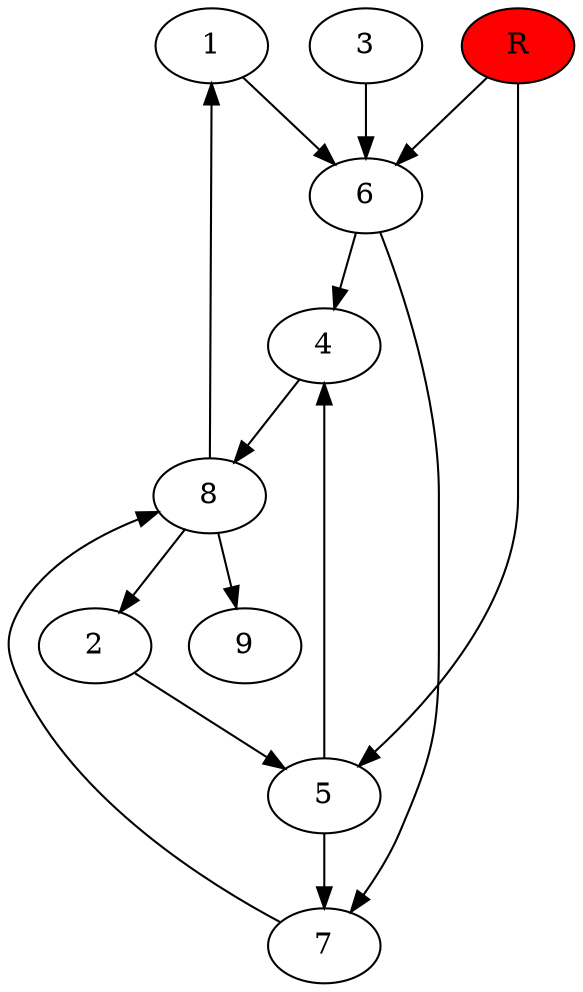 digraph prb9245 {
	1
	2
	3
	4
	5
	6
	7
	8
	R [fillcolor="#ff0000" style=filled]
	1 -> 6
	2 -> 5
	3 -> 6
	4 -> 8
	5 -> 4
	5 -> 7
	6 -> 4
	6 -> 7
	7 -> 8
	8 -> 1
	8 -> 2
	8 -> 9
	R -> 5
	R -> 6
}
